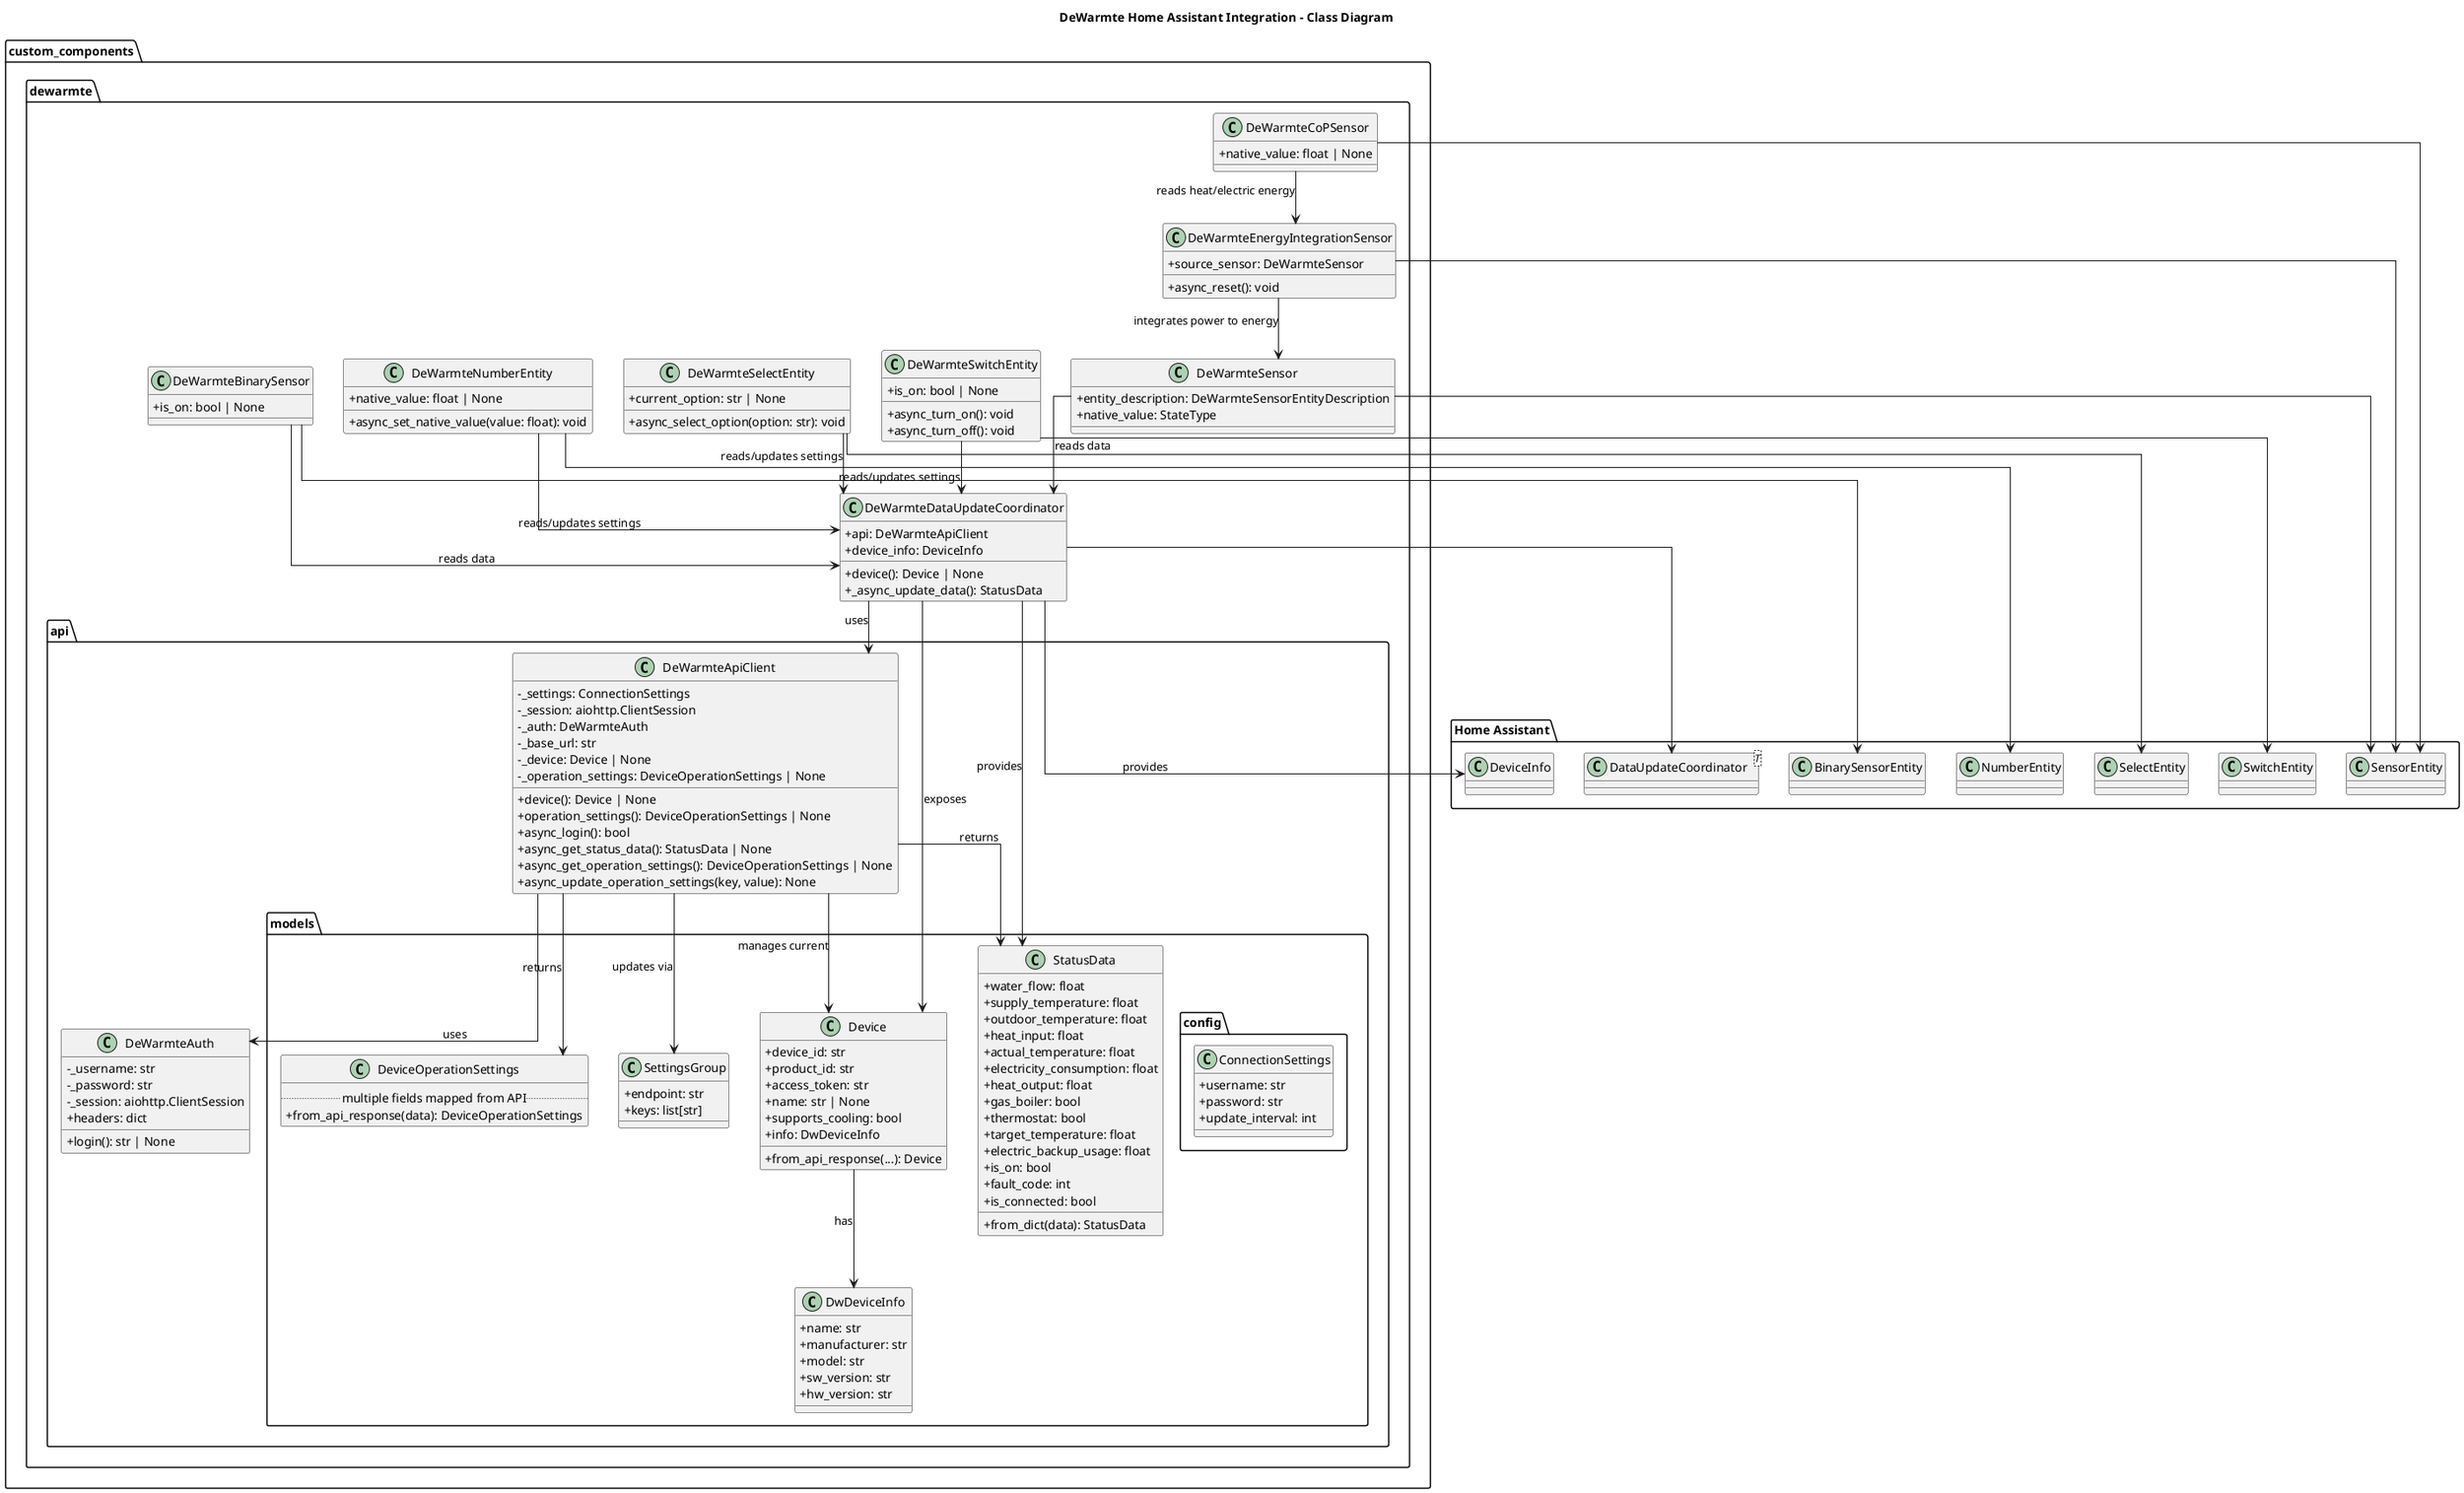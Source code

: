 @startuml DeWarmteIntegrationClasses
title DeWarmte Home Assistant Integration - Class Diagram

skinparam classAttributeIconSize 0
skinparam linetype ortho

package "custom_components.dewarmte" {
  class DeWarmteDataUpdateCoordinator {
    +api: DeWarmteApiClient
    +device(): Device | None
    +device_info: DeviceInfo
    +_async_update_data(): StatusData
  }

  class DeWarmteSensor {
    +entity_description: DeWarmteSensorEntityDescription
    +native_value: StateType
  }

  class DeWarmteEnergyIntegrationSensor {
    +source_sensor: DeWarmteSensor
    +async_reset(): void
  }

  class DeWarmteCoPSensor {
    +native_value: float | None
  }

  class DeWarmteBinarySensor {
    +is_on: bool | None
  }

  class DeWarmteNumberEntity {
    +native_value: float | None
    +async_set_native_value(value: float): void
  }

  class DeWarmteSelectEntity {
    +current_option: str | None
    +async_select_option(option: str): void
  }

  class DeWarmteSwitchEntity {
    +is_on: bool | None
    +async_turn_on(): void
    +async_turn_off(): void
  }
}

package "custom_components.dewarmte.api" {
  class DeWarmteApiClient {
    -_settings: ConnectionSettings
    -_session: aiohttp.ClientSession
    -_auth: DeWarmteAuth
    -_base_url: str
    -_device: Device | None
    -_operation_settings: DeviceOperationSettings | None
    +device(): Device | None
    +operation_settings(): DeviceOperationSettings | None
    +async_login(): bool
    +async_get_status_data(): StatusData | None
    +async_get_operation_settings(): DeviceOperationSettings | None
    +async_update_operation_settings(key, value): None
  }

  class DeWarmteAuth {
    -_username: str
    -_password: str
    -_session: aiohttp.ClientSession
    +headers: dict
    +login(): str | None
  }
}

package "custom_components.dewarmte.api.models" {
  class Device {
    +device_id: str
    +product_id: str
    +access_token: str
    +name: str | None
    +supports_cooling: bool
    +info: DwDeviceInfo
    +from_api_response(...): Device
  }

  class DwDeviceInfo {
    +name: str
    +manufacturer: str
    +model: str
    +sw_version: str
    +hw_version: str
  }

  class StatusData {
    +water_flow: float
    +supply_temperature: float
    +outdoor_temperature: float
    +heat_input: float
    +actual_temperature: float
    +electricity_consumption: float
    +heat_output: float
    +gas_boiler: bool
    +thermostat: bool
    +target_temperature: float
    +electric_backup_usage: float
    +is_on: bool
    +fault_code: int
    +is_connected: bool
    +from_dict(data): StatusData
  }

  class DeviceOperationSettings {
    .. multiple fields mapped from API ..
    +from_api_response(data): DeviceOperationSettings
  }

  class SettingsGroup {
    +endpoint: str
    +keys: list[str]
  }
}

package "custom_components.dewarmte.api.models.config" {
  class ConnectionSettings {
    +username: str
    +password: str
    +update_interval: int
  }
}

package "Home Assistant" {
  class DataUpdateCoordinator<T>
  class SensorEntity
  class BinarySensorEntity
  class NumberEntity
  class SelectEntity
  class SwitchEntity
  class DeviceInfo
}

' Inheritance/realization from HA base classes
DeWarmteDataUpdateCoordinator --> DataUpdateCoordinator
DeWarmteSensor --> SensorEntity
DeWarmteEnergyIntegrationSensor --> SensorEntity
DeWarmteCoPSensor --> SensorEntity
DeWarmteBinarySensor --> BinarySensorEntity
DeWarmteNumberEntity --> NumberEntity
DeWarmteSelectEntity --> SelectEntity
DeWarmteSwitchEntity --> SwitchEntity

' Relationships inside integration
DeWarmteDataUpdateCoordinator --> DeWarmteApiClient : uses
DeWarmteDataUpdateCoordinator --> Device : exposes
DeWarmteDataUpdateCoordinator --> StatusData : provides
DeWarmteDataUpdateCoordinator --> DeviceInfo : provides

DeWarmteApiClient --> DeWarmteAuth : uses
DeWarmteApiClient --> Device : manages current
DeWarmteApiClient --> StatusData : returns
DeWarmteApiClient --> DeviceOperationSettings : returns
DeWarmteApiClient --> SettingsGroup : updates via

Device --> DwDeviceInfo : has

DeWarmteSensor --> DeWarmteDataUpdateCoordinator : reads data
DeWarmteEnergyIntegrationSensor --> DeWarmteSensor : integrates power to energy
DeWarmteCoPSensor --> DeWarmteEnergyIntegrationSensor : reads heat/electric energy
DeWarmteBinarySensor --> DeWarmteDataUpdateCoordinator : reads data
DeWarmteNumberEntity --> DeWarmteDataUpdateCoordinator : reads/updates settings
DeWarmteSelectEntity --> DeWarmteDataUpdateCoordinator : reads/updates settings
DeWarmteSwitchEntity --> DeWarmteDataUpdateCoordinator : reads/updates settings

@enduml

